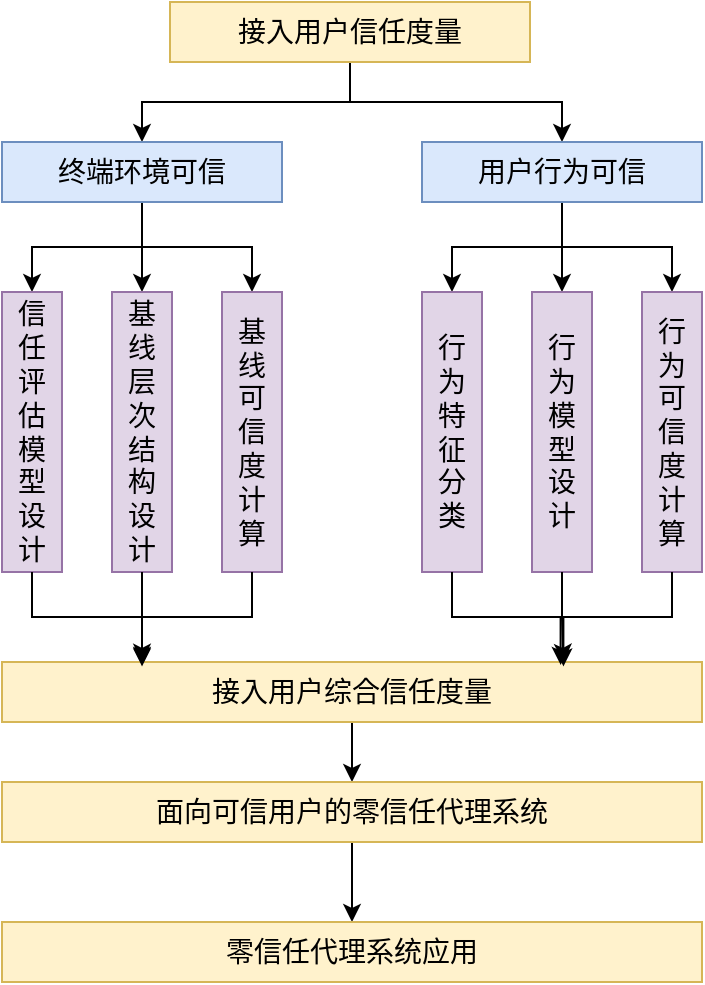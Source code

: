 <mxfile version="24.2.2" type="github">
  <diagram name="第 1 页" id="9mEF9So6AAIxKTvXvUER">
    <mxGraphModel dx="1136" dy="579" grid="1" gridSize="10" guides="1" tooltips="1" connect="1" arrows="1" fold="1" page="1" pageScale="1" pageWidth="827" pageHeight="1169" math="0" shadow="0">
      <root>
        <mxCell id="0" />
        <mxCell id="1" parent="0" />
        <mxCell id="kLoKrJ7U3oXqVgfcMBU9-14" style="edgeStyle=orthogonalEdgeStyle;rounded=0;orthogonalLoop=1;jettySize=auto;html=1;entryX=0.5;entryY=0;entryDx=0;entryDy=0;fontSize=14;" parent="1" source="kLoKrJ7U3oXqVgfcMBU9-1" target="kLoKrJ7U3oXqVgfcMBU9-3" edge="1">
          <mxGeometry relative="1" as="geometry" />
        </mxCell>
        <mxCell id="kLoKrJ7U3oXqVgfcMBU9-15" style="edgeStyle=orthogonalEdgeStyle;rounded=0;orthogonalLoop=1;jettySize=auto;html=1;fontSize=14;" parent="1" source="kLoKrJ7U3oXqVgfcMBU9-1" target="kLoKrJ7U3oXqVgfcMBU9-4" edge="1">
          <mxGeometry relative="1" as="geometry" />
        </mxCell>
        <mxCell id="kLoKrJ7U3oXqVgfcMBU9-1" value="接入用户信任度量" style="rounded=0;whiteSpace=wrap;html=1;fillColor=#fff2cc;strokeColor=#d6b656;fontSize=14;" parent="1" vertex="1">
          <mxGeometry x="324" y="300" width="180" height="30" as="geometry" />
        </mxCell>
        <mxCell id="kLoKrJ7U3oXqVgfcMBU9-16" style="edgeStyle=orthogonalEdgeStyle;rounded=0;orthogonalLoop=1;jettySize=auto;html=1;fontSize=14;" parent="1" source="kLoKrJ7U3oXqVgfcMBU9-3" target="kLoKrJ7U3oXqVgfcMBU9-6" edge="1">
          <mxGeometry relative="1" as="geometry" />
        </mxCell>
        <mxCell id="kLoKrJ7U3oXqVgfcMBU9-17" style="edgeStyle=orthogonalEdgeStyle;rounded=0;orthogonalLoop=1;jettySize=auto;html=1;entryX=0;entryY=0.5;entryDx=0;entryDy=0;fontSize=14;" parent="1" source="kLoKrJ7U3oXqVgfcMBU9-3" target="kLoKrJ7U3oXqVgfcMBU9-5" edge="1">
          <mxGeometry relative="1" as="geometry" />
        </mxCell>
        <mxCell id="kLoKrJ7U3oXqVgfcMBU9-18" style="edgeStyle=orthogonalEdgeStyle;rounded=0;orthogonalLoop=1;jettySize=auto;html=1;fontSize=14;" parent="1" source="kLoKrJ7U3oXqVgfcMBU9-3" target="kLoKrJ7U3oXqVgfcMBU9-7" edge="1">
          <mxGeometry relative="1" as="geometry" />
        </mxCell>
        <mxCell id="kLoKrJ7U3oXqVgfcMBU9-3" value="终端环境可信" style="rounded=0;whiteSpace=wrap;html=1;fillColor=#dae8fc;strokeColor=#6c8ebf;fontSize=14;" parent="1" vertex="1">
          <mxGeometry x="240" y="370" width="140" height="30" as="geometry" />
        </mxCell>
        <mxCell id="kLoKrJ7U3oXqVgfcMBU9-19" style="edgeStyle=orthogonalEdgeStyle;rounded=0;orthogonalLoop=1;jettySize=auto;html=1;entryX=0;entryY=0.5;entryDx=0;entryDy=0;fontSize=14;" parent="1" source="kLoKrJ7U3oXqVgfcMBU9-4" target="kLoKrJ7U3oXqVgfcMBU9-8" edge="1">
          <mxGeometry relative="1" as="geometry" />
        </mxCell>
        <mxCell id="kLoKrJ7U3oXqVgfcMBU9-20" style="edgeStyle=orthogonalEdgeStyle;rounded=0;orthogonalLoop=1;jettySize=auto;html=1;fontSize=14;" parent="1" source="kLoKrJ7U3oXqVgfcMBU9-4" target="kLoKrJ7U3oXqVgfcMBU9-9" edge="1">
          <mxGeometry relative="1" as="geometry" />
        </mxCell>
        <mxCell id="kLoKrJ7U3oXqVgfcMBU9-21" style="edgeStyle=orthogonalEdgeStyle;rounded=0;orthogonalLoop=1;jettySize=auto;html=1;entryX=0;entryY=0.5;entryDx=0;entryDy=0;fontSize=14;" parent="1" source="kLoKrJ7U3oXqVgfcMBU9-4" target="kLoKrJ7U3oXqVgfcMBU9-10" edge="1">
          <mxGeometry relative="1" as="geometry" />
        </mxCell>
        <mxCell id="kLoKrJ7U3oXqVgfcMBU9-4" value="用户行为可信" style="rounded=0;whiteSpace=wrap;html=1;fillColor=#dae8fc;strokeColor=#6c8ebf;fontSize=14;" parent="1" vertex="1">
          <mxGeometry x="450" y="370" width="140" height="30" as="geometry" />
        </mxCell>
        <mxCell id="kLoKrJ7U3oXqVgfcMBU9-5" value="&lt;div style=&quot;font-size: 14px;&quot;&gt;基&lt;/div&gt;&lt;div style=&quot;font-size: 14px;&quot;&gt;线&lt;/div&gt;&lt;div style=&quot;font-size: 14px;&quot;&gt;层&lt;/div&gt;&lt;div style=&quot;font-size: 14px;&quot;&gt;次&lt;/div&gt;&lt;div style=&quot;font-size: 14px;&quot;&gt;结&lt;/div&gt;&lt;div style=&quot;font-size: 14px;&quot;&gt;构&lt;/div&gt;&lt;div style=&quot;font-size: 14px;&quot;&gt;设&lt;/div&gt;&lt;div style=&quot;font-size: 14px;&quot;&gt;计&lt;/div&gt;" style="rounded=0;whiteSpace=wrap;html=1;direction=south;fillColor=#e1d5e7;strokeColor=#9673a6;fontSize=14;" parent="1" vertex="1">
          <mxGeometry x="295" y="445" width="30" height="140" as="geometry" />
        </mxCell>
        <mxCell id="kLoKrJ7U3oXqVgfcMBU9-6" value="&lt;div style=&quot;font-size: 14px;&quot;&gt;信&lt;/div&gt;&lt;div style=&quot;font-size: 14px;&quot;&gt;任&lt;/div&gt;&lt;div style=&quot;font-size: 14px;&quot;&gt;评&lt;/div&gt;&lt;div style=&quot;font-size: 14px;&quot;&gt;估&lt;/div&gt;&lt;div style=&quot;font-size: 14px;&quot;&gt;模&lt;/div&gt;&lt;div style=&quot;font-size: 14px;&quot;&gt;型&lt;/div&gt;&lt;div style=&quot;font-size: 14px;&quot;&gt;设&lt;/div&gt;&lt;div style=&quot;font-size: 14px;&quot;&gt;计&lt;/div&gt;" style="rounded=0;whiteSpace=wrap;html=1;direction=south;fillColor=#e1d5e7;strokeColor=#9673a6;fontSize=14;" parent="1" vertex="1">
          <mxGeometry x="240" y="445" width="30" height="140" as="geometry" />
        </mxCell>
        <mxCell id="kLoKrJ7U3oXqVgfcMBU9-7" value="基&lt;div style=&quot;font-size: 14px;&quot;&gt;线&lt;/div&gt;&lt;div style=&quot;font-size: 14px;&quot;&gt;可&lt;/div&gt;&lt;div style=&quot;font-size: 14px;&quot;&gt;信&lt;/div&gt;&lt;div style=&quot;font-size: 14px;&quot;&gt;度&lt;/div&gt;&lt;div style=&quot;font-size: 14px;&quot;&gt;计&lt;/div&gt;&lt;div style=&quot;font-size: 14px;&quot;&gt;算&lt;/div&gt;" style="rounded=0;whiteSpace=wrap;html=1;direction=south;fillColor=#e1d5e7;strokeColor=#9673a6;fontSize=14;" parent="1" vertex="1">
          <mxGeometry x="350" y="445" width="30" height="140" as="geometry" />
        </mxCell>
        <mxCell id="kLoKrJ7U3oXqVgfcMBU9-8" value="行&lt;div style=&quot;font-size: 14px;&quot;&gt;为&lt;/div&gt;&lt;div style=&quot;font-size: 14px;&quot;&gt;特&lt;/div&gt;&lt;div style=&quot;font-size: 14px;&quot;&gt;征&lt;/div&gt;&lt;div style=&quot;font-size: 14px;&quot;&gt;分&lt;/div&gt;&lt;div style=&quot;font-size: 14px;&quot;&gt;类&lt;/div&gt;" style="rounded=0;whiteSpace=wrap;html=1;direction=south;fillColor=#e1d5e7;strokeColor=#9673a6;fontSize=14;" parent="1" vertex="1">
          <mxGeometry x="450" y="445" width="30" height="140" as="geometry" />
        </mxCell>
        <mxCell id="kLoKrJ7U3oXqVgfcMBU9-9" value="行&lt;div style=&quot;font-size: 14px;&quot;&gt;为&lt;/div&gt;&lt;div style=&quot;font-size: 14px;&quot;&gt;模&lt;/div&gt;&lt;div style=&quot;font-size: 14px;&quot;&gt;型&lt;/div&gt;&lt;div style=&quot;font-size: 14px;&quot;&gt;设&lt;/div&gt;&lt;div style=&quot;font-size: 14px;&quot;&gt;计&lt;/div&gt;" style="rounded=0;whiteSpace=wrap;html=1;direction=south;fillColor=#e1d5e7;strokeColor=#9673a6;fontSize=14;" parent="1" vertex="1">
          <mxGeometry x="505" y="445" width="30" height="140" as="geometry" />
        </mxCell>
        <mxCell id="kLoKrJ7U3oXqVgfcMBU9-10" value="行&lt;div style=&quot;font-size: 14px;&quot;&gt;为&lt;/div&gt;&lt;div style=&quot;font-size: 14px;&quot;&gt;可&lt;/div&gt;&lt;div style=&quot;font-size: 14px;&quot;&gt;信&lt;/div&gt;&lt;div style=&quot;font-size: 14px;&quot;&gt;度&lt;/div&gt;&lt;div style=&quot;font-size: 14px;&quot;&gt;计&lt;/div&gt;&lt;div style=&quot;font-size: 14px;&quot;&gt;算&lt;/div&gt;" style="rounded=0;whiteSpace=wrap;html=1;direction=south;fillColor=#e1d5e7;strokeColor=#9673a6;fontSize=14;" parent="1" vertex="1">
          <mxGeometry x="560" y="445" width="30" height="140" as="geometry" />
        </mxCell>
        <mxCell id="kLoKrJ7U3oXqVgfcMBU9-41" style="edgeStyle=orthogonalEdgeStyle;rounded=0;orthogonalLoop=1;jettySize=auto;html=1;entryX=0.5;entryY=0;entryDx=0;entryDy=0;fontSize=14;" parent="1" source="kLoKrJ7U3oXqVgfcMBU9-11" target="kLoKrJ7U3oXqVgfcMBU9-12" edge="1">
          <mxGeometry relative="1" as="geometry" />
        </mxCell>
        <mxCell id="kLoKrJ7U3oXqVgfcMBU9-11" value="接入用户综合信任度量" style="rounded=0;whiteSpace=wrap;html=1;fillColor=#fff2cc;strokeColor=#d6b656;fontSize=14;" parent="1" vertex="1">
          <mxGeometry x="240" y="630" width="350" height="30" as="geometry" />
        </mxCell>
        <mxCell id="kLoKrJ7U3oXqVgfcMBU9-43" value="" style="edgeStyle=orthogonalEdgeStyle;rounded=0;orthogonalLoop=1;jettySize=auto;html=1;fontSize=14;" parent="1" source="kLoKrJ7U3oXqVgfcMBU9-12" target="kLoKrJ7U3oXqVgfcMBU9-13" edge="1">
          <mxGeometry relative="1" as="geometry" />
        </mxCell>
        <mxCell id="kLoKrJ7U3oXqVgfcMBU9-12" value="面向可信用户的零信任代理系统" style="rounded=0;whiteSpace=wrap;html=1;fillColor=#fff2cc;strokeColor=#d6b656;fontSize=14;" parent="1" vertex="1">
          <mxGeometry x="240" y="690" width="350" height="30" as="geometry" />
        </mxCell>
        <mxCell id="kLoKrJ7U3oXqVgfcMBU9-13" value="零信任代理系统应用" style="rounded=0;whiteSpace=wrap;html=1;fillColor=#fff2cc;strokeColor=#d6b656;fontSize=14;" parent="1" vertex="1">
          <mxGeometry x="240" y="760" width="350" height="30" as="geometry" />
        </mxCell>
        <mxCell id="kLoKrJ7U3oXqVgfcMBU9-27" style="edgeStyle=orthogonalEdgeStyle;rounded=0;orthogonalLoop=1;jettySize=auto;html=1;entryX=0.2;entryY=0.073;entryDx=0;entryDy=0;entryPerimeter=0;fontSize=14;" parent="1" source="kLoKrJ7U3oXqVgfcMBU9-5" target="kLoKrJ7U3oXqVgfcMBU9-11" edge="1">
          <mxGeometry relative="1" as="geometry" />
        </mxCell>
        <mxCell id="kLoKrJ7U3oXqVgfcMBU9-29" style="edgeStyle=orthogonalEdgeStyle;rounded=0;orthogonalLoop=1;jettySize=auto;html=1;entryX=0.2;entryY=0.048;entryDx=0;entryDy=0;entryPerimeter=0;fontSize=14;" parent="1" source="kLoKrJ7U3oXqVgfcMBU9-6" target="kLoKrJ7U3oXqVgfcMBU9-11" edge="1">
          <mxGeometry relative="1" as="geometry" />
        </mxCell>
        <mxCell id="kLoKrJ7U3oXqVgfcMBU9-31" style="edgeStyle=orthogonalEdgeStyle;rounded=0;orthogonalLoop=1;jettySize=auto;html=1;entryX=0.2;entryY=-0.003;entryDx=0;entryDy=0;entryPerimeter=0;fontSize=14;" parent="1" source="kLoKrJ7U3oXqVgfcMBU9-7" target="kLoKrJ7U3oXqVgfcMBU9-11" edge="1">
          <mxGeometry relative="1" as="geometry" />
        </mxCell>
        <mxCell id="kLoKrJ7U3oXqVgfcMBU9-32" style="edgeStyle=orthogonalEdgeStyle;rounded=0;orthogonalLoop=1;jettySize=auto;html=1;entryX=0.802;entryY=-0.003;entryDx=0;entryDy=0;entryPerimeter=0;fontSize=14;" parent="1" source="kLoKrJ7U3oXqVgfcMBU9-9" target="kLoKrJ7U3oXqVgfcMBU9-11" edge="1">
          <mxGeometry relative="1" as="geometry" />
        </mxCell>
        <mxCell id="kLoKrJ7U3oXqVgfcMBU9-33" style="edgeStyle=orthogonalEdgeStyle;rounded=0;orthogonalLoop=1;jettySize=auto;html=1;entryX=0.802;entryY=0.073;entryDx=0;entryDy=0;entryPerimeter=0;fontSize=14;" parent="1" source="kLoKrJ7U3oXqVgfcMBU9-8" target="kLoKrJ7U3oXqVgfcMBU9-11" edge="1">
          <mxGeometry relative="1" as="geometry" />
        </mxCell>
        <mxCell id="kLoKrJ7U3oXqVgfcMBU9-35" style="edgeStyle=orthogonalEdgeStyle;rounded=0;orthogonalLoop=1;jettySize=auto;html=1;entryX=0.798;entryY=0.048;entryDx=0;entryDy=0;entryPerimeter=0;fontSize=14;" parent="1" source="kLoKrJ7U3oXqVgfcMBU9-10" target="kLoKrJ7U3oXqVgfcMBU9-11" edge="1">
          <mxGeometry relative="1" as="geometry" />
        </mxCell>
      </root>
    </mxGraphModel>
  </diagram>
</mxfile>
